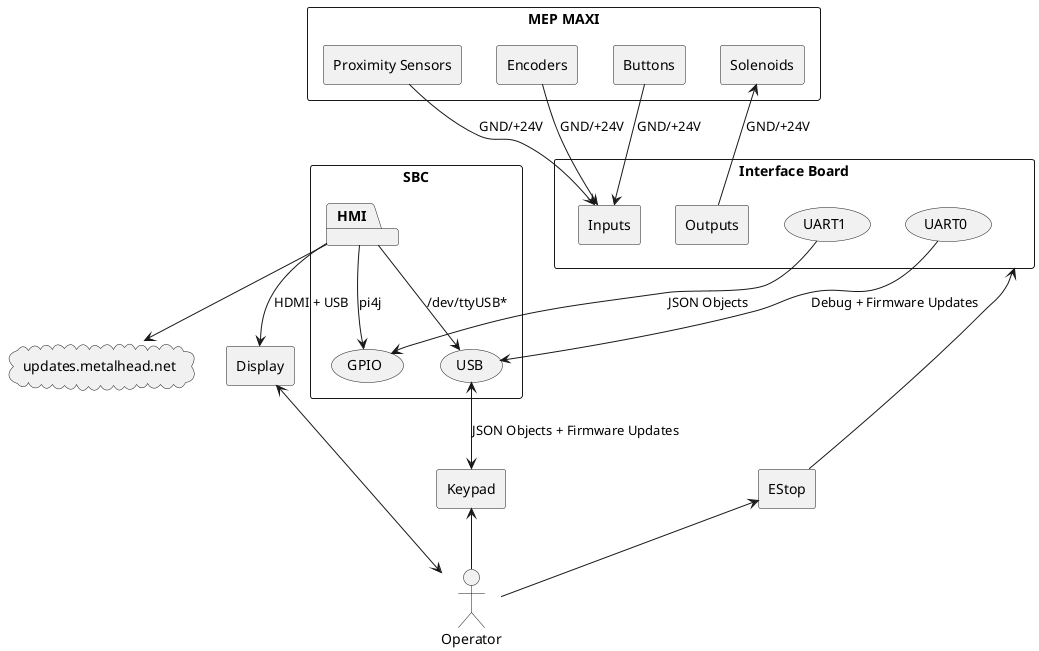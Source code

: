 @startuml

left to right direction
top to bottom direction

'rectangle I/O{
'    package Outputs{
'        json Solenoids{
'            "SOL_SHEAR_CUT": [],
'            "SOL_SHEER_HOME": [],
'            "SOL_TOOL_OUT": [],
'            "SOL_TOOL_IN": [],
'            "SOL_FEED_FORWARD": [],
'            "SOL_FEED_REVERSE": [],
'            "SOL_HEAD_CW": [],
'            "SOL_HEAD_CCW": [],
'            "SOL_HEAD_CCW": [],
'            "SOL_HEAD_OUT": [],
'            "SOL_HEAD_IN": []
'        }
'    }
'
'    package Inputs{
'        json Buttons{
'            "AUTO_BUTTON": [],
'            "SHEAR_BUTTON": []
'        }
'        json Encoders{
'            "ENCODER_FEED_SET": [],
'            "ENCODER_FEED_RESET": [],
'            "ENCODER_BEND_SET": [],
'            "ENCODER_BEND_RESET": []
'        }
'        json Proximity{
'            "PROXIMITY_HEAD_OUT": [],
'            "PROXIMITY_HEAD_IN": [],
'            "PROXIMITY_SHEAR_HOME": [],
'            "PROXIMITY_SHEAR_CUT": [],
'            "PROXIMITY_TOOL_IN": [],
'            "PROXIMITY_TOOL_OUT": [],
'            "PROXIMITY_HEAD_LIM": [],
'            "PROXIMITY_HEAD_CW": [],
'            "PROXIMITY_HEAD_CCW": []
'        }
'    }
'    json Power{
'        "GND": [],
'        "+24V": []
'    }
'}

rectangle "MEP MAXI"{
    rectangle Buttons{
    }
    rectangle Encoders{
    }
    rectangle "Proximity Sensors"{
    }
    rectangle Solenoids{
    }
}

rectangle "Interface Board"{
    rectangle Inputs{
    }
    rectangle Outputs{
    }
    usecase UART0
    usecase UART1
}

rectangle "SBC"{
    usecase GPIO
    package "HMI"{
    }
    usecase USB
}

rectangle Keypad{
}

rectangle Display{
}

rectangle EStop{
}

cloud updates.metalhead.net{
}

actor Operator

Solenoids <-- Outputs: GND/+24V
Encoders --> Inputs: GND/+24V
Buttons --> Inputs: GND/+24V
Inputs <-- "Proximity Sensors": GND/+24V
[UART1] --> [GPIO]: JSON Objects
[UART0] --> [USB]: Debug + Firmware Updates
[USB] <--> Keypad: JSON Objects + Firmware Updates
[HMI] --> [USB]: /dev/ttyUSB*
[HMI] --> [GPIO]: pi4j
[HMI] --> Display: HDMI + USB
"HMI" --> updates.metalhead.net
[Interface Board] <-- EStop
Display <--> Operator
Keypad <-- Operator
EStop <-- Operator

@enduml